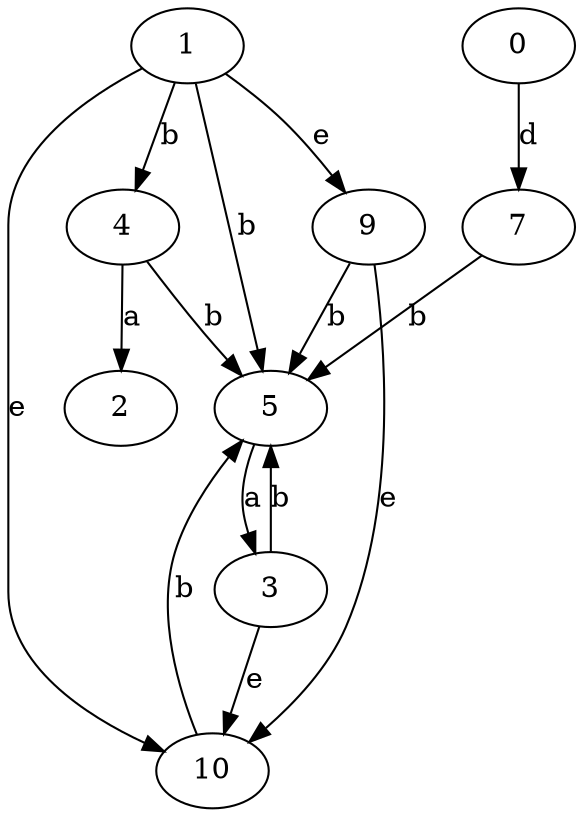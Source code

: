 strict digraph  {
2;
3;
0;
4;
1;
5;
7;
9;
10;
3 -> 5  [label=b];
3 -> 10  [label=e];
0 -> 7  [label=d];
4 -> 2  [label=a];
4 -> 5  [label=b];
1 -> 4  [label=b];
1 -> 5  [label=b];
1 -> 9  [label=e];
1 -> 10  [label=e];
5 -> 3  [label=a];
7 -> 5  [label=b];
9 -> 5  [label=b];
9 -> 10  [label=e];
10 -> 5  [label=b];
}
